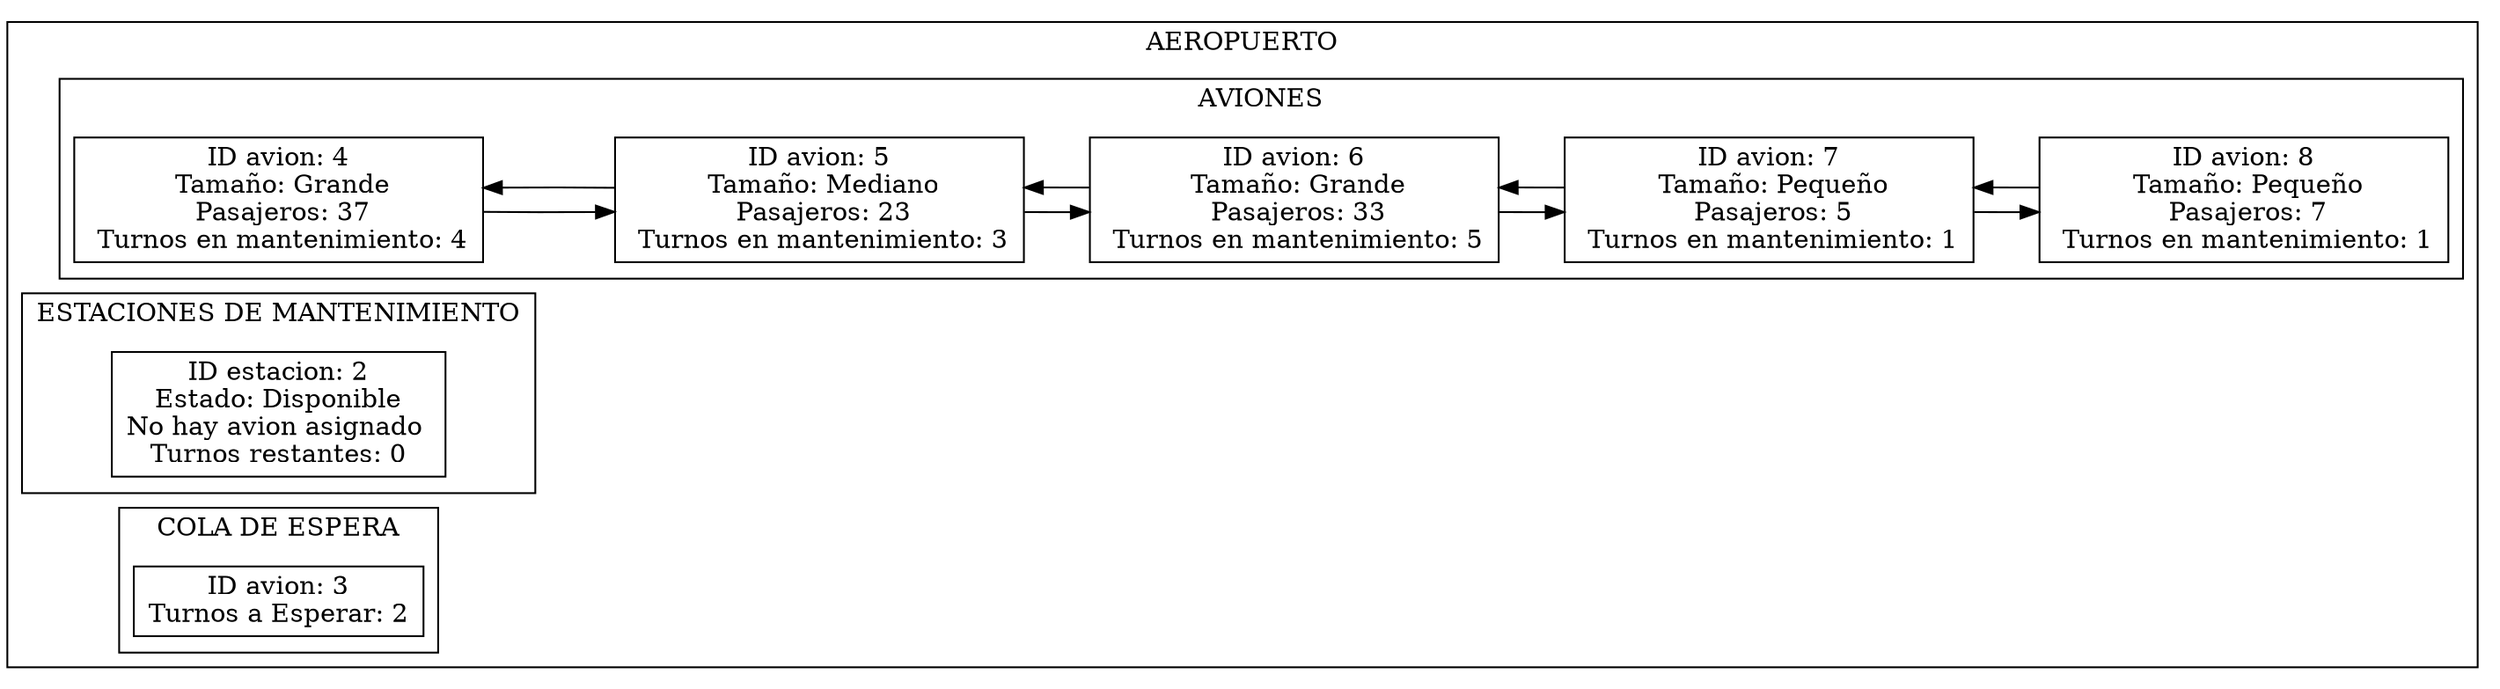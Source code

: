 digraph{ 
 rankdir=LR; 
 node[shape = record, color = black];subgraph clusterAeropuerto{ 
label = "AEROPUERTO"; 
	  subgraph clusterAviones{ 
	  label = "AVIONES"; 
		 a0[label="ID avion: 4\n Tamaño: Grande\n Pasajeros: 37\n Turnos en mantenimiento: 4 "];
		 a1[label="ID avion: 5\n Tamaño: Mediano\n Pasajeros: 23\n Turnos en mantenimiento: 3 "];
		 a2[label="ID avion: 6\n Tamaño: Grande\n Pasajeros: 33\n Turnos en mantenimiento: 5 "];
		 a3[label="ID avion: 7\n Tamaño: Pequeño\n Pasajeros: 5\n Turnos en mantenimiento: 1 "];
		 a4[label="ID avion: 8\n Tamaño: Pequeño\n Pasajeros: 7\n Turnos en mantenimiento: 1 "];
}
a0->a1
a1->a2
a1->a0
a2->a3
a2->a1
a3->a4
a3->a2
a4->a3
	  subgraph clusterlistaSim{ 
	  label = "ESTACIONES DE MANTENIMIENTO"; 
		 b0[label="ID estacion: 2\nEstado: Disponible\nNo hay avion asignado \nTurnos restantes: 0"];
	 }	  subgraph clusterlistaCola{ 
	  label = "COLA DE ESPERA"; 
		 c0[label="ID avion: 3\nTurnos a Esperar: 2\n "];
	 }}
}
